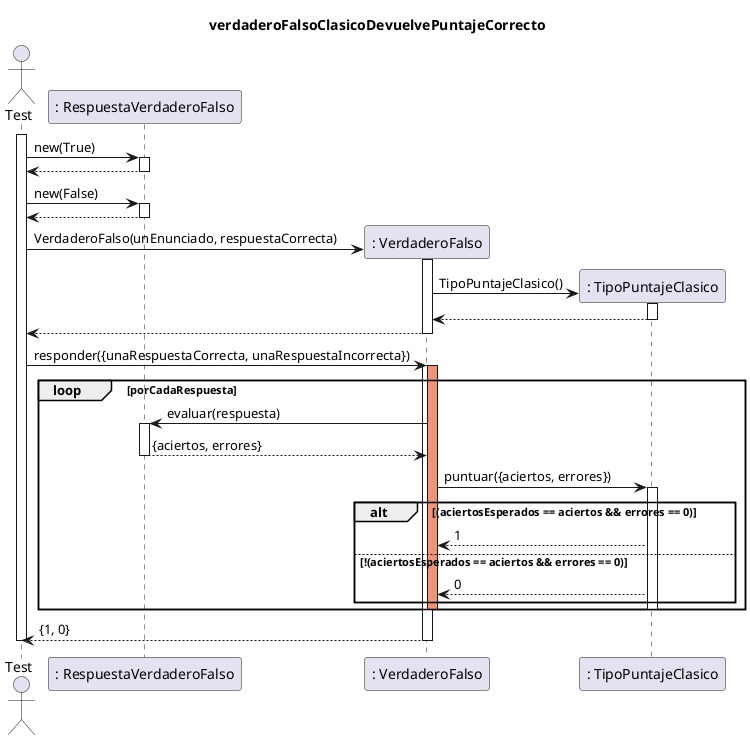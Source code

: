 @startuml
skinparam classAttributeIconSize 0

title verdaderoFalsoClasicoDevuelvePuntajeCorrecto

actor Test
participant ": RespuestaVerdaderoFalso" as respuesta
participant ": VerdaderoFalso" as preguntaVF
participant ": TipoPuntajeClasico" as puntaje

activate Test

    Test -> respuesta: new(True)
    activate respuesta
        respuesta --> Test
    deactivate respuesta

    Test -> respuesta: new(False)
    activate respuesta
        respuesta --> Test
    deactivate respuesta

    create preguntaVF
    Test -> preguntaVF: VerdaderoFalso(unEnunciado, respuestaCorrecta)
    activate preguntaVF
        create puntaje
        preguntaVF -> puntaje: TipoPuntajeClasico()
        activate puntaje
            puntaje --> preguntaVF
        deactivate puntaje
        preguntaVF --> Test
    deactivate preguntaVF

    Test -> preguntaVF: responder({unaRespuestaCorrecta, unaRespuestaIncorrecta})
    activate preguntaVF
        loop porCadaRespuesta
            activate preguntaVF #DarkSalmon
                preguntaVF -> respuesta: evaluar(respuesta)
                activate respuesta
                    respuesta --> preguntaVF: {aciertos, errores}
                deactivate respuesta
                preguntaVF -> puntaje: puntuar({aciertos, errores})
                activate puntaje 
                    alt (aciertosEsperados == aciertos && errores == 0)
                        puntaje --> preguntaVF: 1
                    else !(aciertosEsperados == aciertos && errores == 0)
                         puntaje --> preguntaVF: 0
                    end 
                deactivate puntaje
            deactivate preguntaVF
        end
        preguntaVF --> Test: {1, 0}
    deactivate preguntaVF

deactivate Test


@enduml